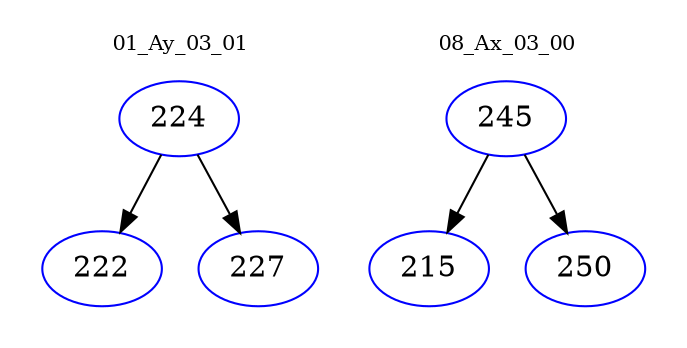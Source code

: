 digraph{
subgraph cluster_0 {
color = white
label = "01_Ay_03_01";
fontsize=10;
T0_224 [label="224", color="blue"]
T0_224 -> T0_222 [color="black"]
T0_222 [label="222", color="blue"]
T0_224 -> T0_227 [color="black"]
T0_227 [label="227", color="blue"]
}
subgraph cluster_1 {
color = white
label = "08_Ax_03_00";
fontsize=10;
T1_245 [label="245", color="blue"]
T1_245 -> T1_215 [color="black"]
T1_215 [label="215", color="blue"]
T1_245 -> T1_250 [color="black"]
T1_250 [label="250", color="blue"]
}
}
